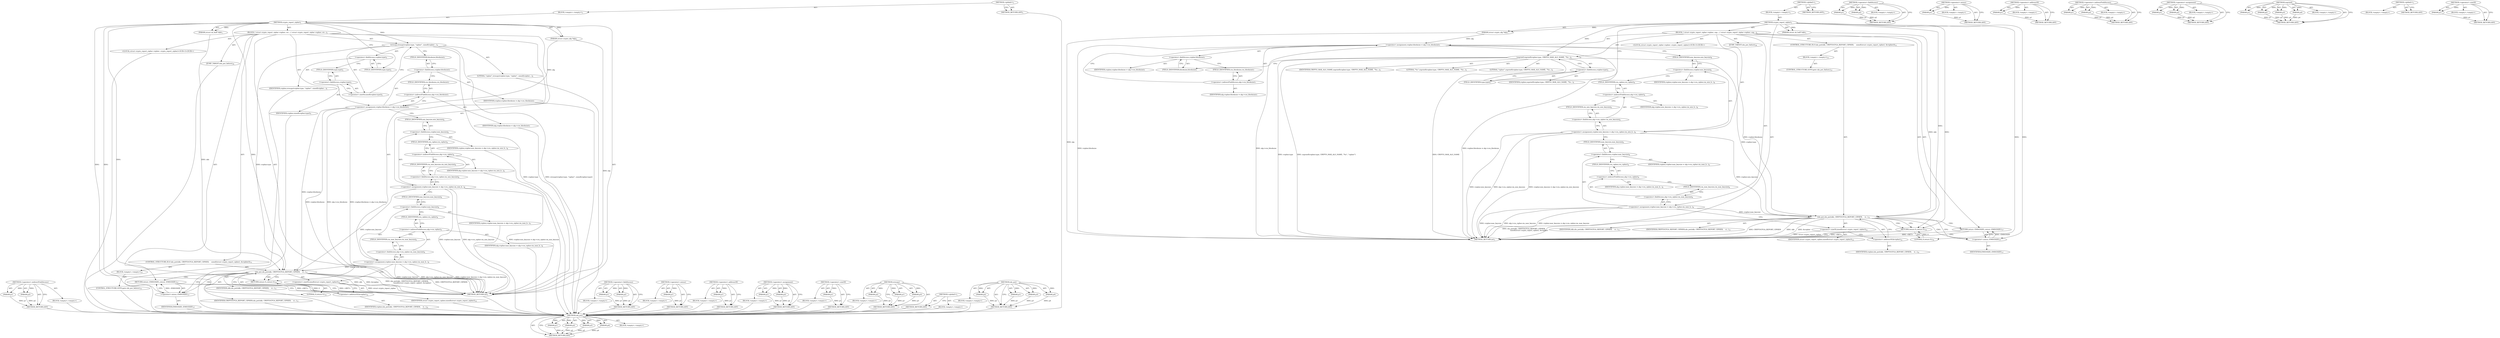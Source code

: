 digraph "nla_put" {
vulnerable_110 [label=<(METHOD,nla_put)>];
vulnerable_111 [label=<(PARAM,p1)>];
vulnerable_112 [label=<(PARAM,p2)>];
vulnerable_113 [label=<(PARAM,p3)>];
vulnerable_114 [label=<(PARAM,p4)>];
vulnerable_115 [label=<(BLOCK,&lt;empty&gt;,&lt;empty&gt;)>];
vulnerable_116 [label=<(METHOD_RETURN,ANY)>];
vulnerable_6 [label=<(METHOD,&lt;global&gt;)<SUB>1</SUB>>];
vulnerable_7 [label=<(BLOCK,&lt;empty&gt;,&lt;empty&gt;)<SUB>1</SUB>>];
vulnerable_8 [label=<(METHOD,crypto_report_cipher)<SUB>1</SUB>>];
vulnerable_9 [label=<(PARAM,struct sk_buff *skb)<SUB>1</SUB>>];
vulnerable_10 [label=<(PARAM,struct crypto_alg *alg)<SUB>1</SUB>>];
vulnerable_11 [label=<(BLOCK,{
 	struct crypto_report_cipher rcipher;
 
	snp...,{
 	struct crypto_report_cipher rcipher;
 
	snp...)<SUB>2</SUB>>];
vulnerable_12 [label="<(LOCAL,struct crypto_report_cipher rcipher: crypto_report_cipher)<SUB>3</SUB>>"];
vulnerable_13 [label=<(snprintf,snprintf(rcipher.type, CRYPTO_MAX_ALG_NAME, &quot;%s...)<SUB>5</SUB>>];
vulnerable_14 [label=<(&lt;operator&gt;.fieldAccess,rcipher.type)<SUB>5</SUB>>];
vulnerable_15 [label=<(IDENTIFIER,rcipher,snprintf(rcipher.type, CRYPTO_MAX_ALG_NAME, &quot;%s...)<SUB>5</SUB>>];
vulnerable_16 [label=<(FIELD_IDENTIFIER,type,type)<SUB>5</SUB>>];
vulnerable_17 [label=<(IDENTIFIER,CRYPTO_MAX_ALG_NAME,snprintf(rcipher.type, CRYPTO_MAX_ALG_NAME, &quot;%s...)<SUB>5</SUB>>];
vulnerable_18 [label=<(LITERAL,&quot;%s&quot;,snprintf(rcipher.type, CRYPTO_MAX_ALG_NAME, &quot;%s...)<SUB>5</SUB>>];
vulnerable_19 [label=<(LITERAL,&quot;cipher&quot;,snprintf(rcipher.type, CRYPTO_MAX_ALG_NAME, &quot;%s...)<SUB>5</SUB>>];
vulnerable_20 [label=<(&lt;operator&gt;.assignment,rcipher.blocksize = alg-&gt;cra_blocksize)<SUB>7</SUB>>];
vulnerable_21 [label=<(&lt;operator&gt;.fieldAccess,rcipher.blocksize)<SUB>7</SUB>>];
vulnerable_22 [label=<(IDENTIFIER,rcipher,rcipher.blocksize = alg-&gt;cra_blocksize)<SUB>7</SUB>>];
vulnerable_23 [label=<(FIELD_IDENTIFIER,blocksize,blocksize)<SUB>7</SUB>>];
vulnerable_24 [label=<(&lt;operator&gt;.indirectFieldAccess,alg-&gt;cra_blocksize)<SUB>7</SUB>>];
vulnerable_25 [label=<(IDENTIFIER,alg,rcipher.blocksize = alg-&gt;cra_blocksize)<SUB>7</SUB>>];
vulnerable_26 [label=<(FIELD_IDENTIFIER,cra_blocksize,cra_blocksize)<SUB>7</SUB>>];
vulnerable_27 [label=<(&lt;operator&gt;.assignment,rcipher.min_keysize = alg-&gt;cra_cipher.cia_min_k...)<SUB>8</SUB>>];
vulnerable_28 [label=<(&lt;operator&gt;.fieldAccess,rcipher.min_keysize)<SUB>8</SUB>>];
vulnerable_29 [label=<(IDENTIFIER,rcipher,rcipher.min_keysize = alg-&gt;cra_cipher.cia_min_k...)<SUB>8</SUB>>];
vulnerable_30 [label=<(FIELD_IDENTIFIER,min_keysize,min_keysize)<SUB>8</SUB>>];
vulnerable_31 [label=<(&lt;operator&gt;.fieldAccess,alg-&gt;cra_cipher.cia_min_keysize)<SUB>8</SUB>>];
vulnerable_32 [label=<(&lt;operator&gt;.indirectFieldAccess,alg-&gt;cra_cipher)<SUB>8</SUB>>];
vulnerable_33 [label=<(IDENTIFIER,alg,rcipher.min_keysize = alg-&gt;cra_cipher.cia_min_k...)<SUB>8</SUB>>];
vulnerable_34 [label=<(FIELD_IDENTIFIER,cra_cipher,cra_cipher)<SUB>8</SUB>>];
vulnerable_35 [label=<(FIELD_IDENTIFIER,cia_min_keysize,cia_min_keysize)<SUB>8</SUB>>];
vulnerable_36 [label=<(&lt;operator&gt;.assignment,rcipher.max_keysize = alg-&gt;cra_cipher.cia_max_k...)<SUB>9</SUB>>];
vulnerable_37 [label=<(&lt;operator&gt;.fieldAccess,rcipher.max_keysize)<SUB>9</SUB>>];
vulnerable_38 [label=<(IDENTIFIER,rcipher,rcipher.max_keysize = alg-&gt;cra_cipher.cia_max_k...)<SUB>9</SUB>>];
vulnerable_39 [label=<(FIELD_IDENTIFIER,max_keysize,max_keysize)<SUB>9</SUB>>];
vulnerable_40 [label=<(&lt;operator&gt;.fieldAccess,alg-&gt;cra_cipher.cia_max_keysize)<SUB>9</SUB>>];
vulnerable_41 [label=<(&lt;operator&gt;.indirectFieldAccess,alg-&gt;cra_cipher)<SUB>9</SUB>>];
vulnerable_42 [label=<(IDENTIFIER,alg,rcipher.max_keysize = alg-&gt;cra_cipher.cia_max_k...)<SUB>9</SUB>>];
vulnerable_43 [label=<(FIELD_IDENTIFIER,cra_cipher,cra_cipher)<SUB>9</SUB>>];
vulnerable_44 [label=<(FIELD_IDENTIFIER,cia_max_keysize,cia_max_keysize)<SUB>9</SUB>>];
vulnerable_45 [label=<(CONTROL_STRUCTURE,IF,if (nla_put(skb, CRYPTOCFGA_REPORT_CIPHER,
		    sizeof(struct crypto_report_cipher), &amp;rcipher)))<SUB>11</SUB>>];
vulnerable_46 [label=<(nla_put,nla_put(skb, CRYPTOCFGA_REPORT_CIPHER,
		    si...)<SUB>11</SUB>>];
vulnerable_47 [label=<(IDENTIFIER,skb,nla_put(skb, CRYPTOCFGA_REPORT_CIPHER,
		    si...)<SUB>11</SUB>>];
vulnerable_48 [label=<(IDENTIFIER,CRYPTOCFGA_REPORT_CIPHER,nla_put(skb, CRYPTOCFGA_REPORT_CIPHER,
		    si...)<SUB>11</SUB>>];
vulnerable_49 [label=<(&lt;operator&gt;.sizeOf,sizeof(struct crypto_report_cipher))<SUB>12</SUB>>];
vulnerable_50 [label=<(IDENTIFIER,struct crypto_report_cipher,sizeof(struct crypto_report_cipher))<SUB>12</SUB>>];
vulnerable_51 [label=<(&lt;operator&gt;.addressOf,&amp;rcipher)<SUB>12</SUB>>];
vulnerable_52 [label=<(IDENTIFIER,rcipher,nla_put(skb, CRYPTOCFGA_REPORT_CIPHER,
		    si...)<SUB>12</SUB>>];
vulnerable_53 [label=<(BLOCK,&lt;empty&gt;,&lt;empty&gt;)<SUB>13</SUB>>];
vulnerable_54 [label=<(CONTROL_STRUCTURE,GOTO,goto nla_put_failure;)<SUB>13</SUB>>];
vulnerable_55 [label=<(RETURN,return 0;,return 0;)<SUB>14</SUB>>];
vulnerable_56 [label=<(LITERAL,0,return 0;)<SUB>14</SUB>>];
vulnerable_57 [label=<(JUMP_TARGET,nla_put_failure)<SUB>16</SUB>>];
vulnerable_58 [label=<(RETURN,return -EMSGSIZE;,return -EMSGSIZE;)<SUB>17</SUB>>];
vulnerable_59 [label=<(&lt;operator&gt;.minus,-EMSGSIZE)<SUB>17</SUB>>];
vulnerable_60 [label=<(IDENTIFIER,EMSGSIZE,-EMSGSIZE)<SUB>17</SUB>>];
vulnerable_61 [label=<(METHOD_RETURN,int)<SUB>1</SUB>>];
vulnerable_63 [label=<(METHOD_RETURN,ANY)<SUB>1</SUB>>];
vulnerable_95 [label=<(METHOD,&lt;operator&gt;.fieldAccess)>];
vulnerable_96 [label=<(PARAM,p1)>];
vulnerable_97 [label=<(PARAM,p2)>];
vulnerable_98 [label=<(BLOCK,&lt;empty&gt;,&lt;empty&gt;)>];
vulnerable_99 [label=<(METHOD_RETURN,ANY)>];
vulnerable_125 [label=<(METHOD,&lt;operator&gt;.minus)>];
vulnerable_126 [label=<(PARAM,p1)>];
vulnerable_127 [label=<(BLOCK,&lt;empty&gt;,&lt;empty&gt;)>];
vulnerable_128 [label=<(METHOD_RETURN,ANY)>];
vulnerable_121 [label=<(METHOD,&lt;operator&gt;.addressOf)>];
vulnerable_122 [label=<(PARAM,p1)>];
vulnerable_123 [label=<(BLOCK,&lt;empty&gt;,&lt;empty&gt;)>];
vulnerable_124 [label=<(METHOD_RETURN,ANY)>];
vulnerable_105 [label=<(METHOD,&lt;operator&gt;.indirectFieldAccess)>];
vulnerable_106 [label=<(PARAM,p1)>];
vulnerable_107 [label=<(PARAM,p2)>];
vulnerable_108 [label=<(BLOCK,&lt;empty&gt;,&lt;empty&gt;)>];
vulnerable_109 [label=<(METHOD_RETURN,ANY)>];
vulnerable_100 [label=<(METHOD,&lt;operator&gt;.assignment)>];
vulnerable_101 [label=<(PARAM,p1)>];
vulnerable_102 [label=<(PARAM,p2)>];
vulnerable_103 [label=<(BLOCK,&lt;empty&gt;,&lt;empty&gt;)>];
vulnerable_104 [label=<(METHOD_RETURN,ANY)>];
vulnerable_88 [label=<(METHOD,snprintf)>];
vulnerable_89 [label=<(PARAM,p1)>];
vulnerable_90 [label=<(PARAM,p2)>];
vulnerable_91 [label=<(PARAM,p3)>];
vulnerable_92 [label=<(PARAM,p4)>];
vulnerable_93 [label=<(BLOCK,&lt;empty&gt;,&lt;empty&gt;)>];
vulnerable_94 [label=<(METHOD_RETURN,ANY)>];
vulnerable_82 [label=<(METHOD,&lt;global&gt;)<SUB>1</SUB>>];
vulnerable_83 [label=<(BLOCK,&lt;empty&gt;,&lt;empty&gt;)>];
vulnerable_84 [label=<(METHOD_RETURN,ANY)>];
vulnerable_117 [label=<(METHOD,&lt;operator&gt;.sizeOf)>];
vulnerable_118 [label=<(PARAM,p1)>];
vulnerable_119 [label=<(BLOCK,&lt;empty&gt;,&lt;empty&gt;)>];
vulnerable_120 [label=<(METHOD_RETURN,ANY)>];
fixed_108 [label=<(METHOD,&lt;operator&gt;.indirectFieldAccess)>];
fixed_109 [label=<(PARAM,p1)>];
fixed_110 [label=<(PARAM,p2)>];
fixed_111 [label=<(BLOCK,&lt;empty&gt;,&lt;empty&gt;)>];
fixed_112 [label=<(METHOD_RETURN,ANY)>];
fixed_6 [label=<(METHOD,&lt;global&gt;)<SUB>1</SUB>>];
fixed_7 [label=<(BLOCK,&lt;empty&gt;,&lt;empty&gt;)<SUB>1</SUB>>];
fixed_8 [label=<(METHOD,crypto_report_cipher)<SUB>1</SUB>>];
fixed_9 [label=<(PARAM,struct sk_buff *skb)<SUB>1</SUB>>];
fixed_10 [label=<(PARAM,struct crypto_alg *alg)<SUB>1</SUB>>];
fixed_11 [label=<(BLOCK,{
 	struct crypto_report_cipher rcipher;
 
	str...,{
 	struct crypto_report_cipher rcipher;
 
	str...)<SUB>2</SUB>>];
fixed_12 [label="<(LOCAL,struct crypto_report_cipher rcipher: crypto_report_cipher)<SUB>3</SUB>>"];
fixed_13 [label=<(strncpy,strncpy(rcipher.type, &quot;cipher&quot;, sizeof(rcipher....)<SUB>5</SUB>>];
fixed_14 [label=<(&lt;operator&gt;.fieldAccess,rcipher.type)<SUB>5</SUB>>];
fixed_15 [label=<(IDENTIFIER,rcipher,strncpy(rcipher.type, &quot;cipher&quot;, sizeof(rcipher....)<SUB>5</SUB>>];
fixed_16 [label=<(FIELD_IDENTIFIER,type,type)<SUB>5</SUB>>];
fixed_17 [label=<(LITERAL,&quot;cipher&quot;,strncpy(rcipher.type, &quot;cipher&quot;, sizeof(rcipher....)<SUB>5</SUB>>];
fixed_18 [label=<(&lt;operator&gt;.sizeOf,sizeof(rcipher.type))<SUB>5</SUB>>];
fixed_19 [label=<(&lt;operator&gt;.fieldAccess,rcipher.type)<SUB>5</SUB>>];
fixed_20 [label=<(IDENTIFIER,rcipher,sizeof(rcipher.type))<SUB>5</SUB>>];
fixed_21 [label=<(FIELD_IDENTIFIER,type,type)<SUB>5</SUB>>];
fixed_22 [label=<(&lt;operator&gt;.assignment,rcipher.blocksize = alg-&gt;cra_blocksize)<SUB>7</SUB>>];
fixed_23 [label=<(&lt;operator&gt;.fieldAccess,rcipher.blocksize)<SUB>7</SUB>>];
fixed_24 [label=<(IDENTIFIER,rcipher,rcipher.blocksize = alg-&gt;cra_blocksize)<SUB>7</SUB>>];
fixed_25 [label=<(FIELD_IDENTIFIER,blocksize,blocksize)<SUB>7</SUB>>];
fixed_26 [label=<(&lt;operator&gt;.indirectFieldAccess,alg-&gt;cra_blocksize)<SUB>7</SUB>>];
fixed_27 [label=<(IDENTIFIER,alg,rcipher.blocksize = alg-&gt;cra_blocksize)<SUB>7</SUB>>];
fixed_28 [label=<(FIELD_IDENTIFIER,cra_blocksize,cra_blocksize)<SUB>7</SUB>>];
fixed_29 [label=<(&lt;operator&gt;.assignment,rcipher.min_keysize = alg-&gt;cra_cipher.cia_min_k...)<SUB>8</SUB>>];
fixed_30 [label=<(&lt;operator&gt;.fieldAccess,rcipher.min_keysize)<SUB>8</SUB>>];
fixed_31 [label=<(IDENTIFIER,rcipher,rcipher.min_keysize = alg-&gt;cra_cipher.cia_min_k...)<SUB>8</SUB>>];
fixed_32 [label=<(FIELD_IDENTIFIER,min_keysize,min_keysize)<SUB>8</SUB>>];
fixed_33 [label=<(&lt;operator&gt;.fieldAccess,alg-&gt;cra_cipher.cia_min_keysize)<SUB>8</SUB>>];
fixed_34 [label=<(&lt;operator&gt;.indirectFieldAccess,alg-&gt;cra_cipher)<SUB>8</SUB>>];
fixed_35 [label=<(IDENTIFIER,alg,rcipher.min_keysize = alg-&gt;cra_cipher.cia_min_k...)<SUB>8</SUB>>];
fixed_36 [label=<(FIELD_IDENTIFIER,cra_cipher,cra_cipher)<SUB>8</SUB>>];
fixed_37 [label=<(FIELD_IDENTIFIER,cia_min_keysize,cia_min_keysize)<SUB>8</SUB>>];
fixed_38 [label=<(&lt;operator&gt;.assignment,rcipher.max_keysize = alg-&gt;cra_cipher.cia_max_k...)<SUB>9</SUB>>];
fixed_39 [label=<(&lt;operator&gt;.fieldAccess,rcipher.max_keysize)<SUB>9</SUB>>];
fixed_40 [label=<(IDENTIFIER,rcipher,rcipher.max_keysize = alg-&gt;cra_cipher.cia_max_k...)<SUB>9</SUB>>];
fixed_41 [label=<(FIELD_IDENTIFIER,max_keysize,max_keysize)<SUB>9</SUB>>];
fixed_42 [label=<(&lt;operator&gt;.fieldAccess,alg-&gt;cra_cipher.cia_max_keysize)<SUB>9</SUB>>];
fixed_43 [label=<(&lt;operator&gt;.indirectFieldAccess,alg-&gt;cra_cipher)<SUB>9</SUB>>];
fixed_44 [label=<(IDENTIFIER,alg,rcipher.max_keysize = alg-&gt;cra_cipher.cia_max_k...)<SUB>9</SUB>>];
fixed_45 [label=<(FIELD_IDENTIFIER,cra_cipher,cra_cipher)<SUB>9</SUB>>];
fixed_46 [label=<(FIELD_IDENTIFIER,cia_max_keysize,cia_max_keysize)<SUB>9</SUB>>];
fixed_47 [label=<(CONTROL_STRUCTURE,IF,if (nla_put(skb, CRYPTOCFGA_REPORT_CIPHER,
		    sizeof(struct crypto_report_cipher), &amp;rcipher)))<SUB>11</SUB>>];
fixed_48 [label=<(nla_put,nla_put(skb, CRYPTOCFGA_REPORT_CIPHER,
		    si...)<SUB>11</SUB>>];
fixed_49 [label=<(IDENTIFIER,skb,nla_put(skb, CRYPTOCFGA_REPORT_CIPHER,
		    si...)<SUB>11</SUB>>];
fixed_50 [label=<(IDENTIFIER,CRYPTOCFGA_REPORT_CIPHER,nla_put(skb, CRYPTOCFGA_REPORT_CIPHER,
		    si...)<SUB>11</SUB>>];
fixed_51 [label=<(&lt;operator&gt;.sizeOf,sizeof(struct crypto_report_cipher))<SUB>12</SUB>>];
fixed_52 [label=<(IDENTIFIER,struct crypto_report_cipher,sizeof(struct crypto_report_cipher))<SUB>12</SUB>>];
fixed_53 [label=<(&lt;operator&gt;.addressOf,&amp;rcipher)<SUB>12</SUB>>];
fixed_54 [label=<(IDENTIFIER,rcipher,nla_put(skb, CRYPTOCFGA_REPORT_CIPHER,
		    si...)<SUB>12</SUB>>];
fixed_55 [label=<(BLOCK,&lt;empty&gt;,&lt;empty&gt;)<SUB>13</SUB>>];
fixed_56 [label=<(CONTROL_STRUCTURE,GOTO,goto nla_put_failure;)<SUB>13</SUB>>];
fixed_57 [label=<(RETURN,return 0;,return 0;)<SUB>14</SUB>>];
fixed_58 [label=<(LITERAL,0,return 0;)<SUB>14</SUB>>];
fixed_59 [label=<(JUMP_TARGET,nla_put_failure)<SUB>16</SUB>>];
fixed_60 [label=<(RETURN,return -EMSGSIZE;,return -EMSGSIZE;)<SUB>17</SUB>>];
fixed_61 [label=<(&lt;operator&gt;.minus,-EMSGSIZE)<SUB>17</SUB>>];
fixed_62 [label=<(IDENTIFIER,EMSGSIZE,-EMSGSIZE)<SUB>17</SUB>>];
fixed_63 [label=<(METHOD_RETURN,int)<SUB>1</SUB>>];
fixed_65 [label=<(METHOD_RETURN,ANY)<SUB>1</SUB>>];
fixed_94 [label=<(METHOD,&lt;operator&gt;.fieldAccess)>];
fixed_95 [label=<(PARAM,p1)>];
fixed_96 [label=<(PARAM,p2)>];
fixed_97 [label=<(BLOCK,&lt;empty&gt;,&lt;empty&gt;)>];
fixed_98 [label=<(METHOD_RETURN,ANY)>];
fixed_124 [label=<(METHOD,&lt;operator&gt;.minus)>];
fixed_125 [label=<(PARAM,p1)>];
fixed_126 [label=<(BLOCK,&lt;empty&gt;,&lt;empty&gt;)>];
fixed_127 [label=<(METHOD_RETURN,ANY)>];
fixed_120 [label=<(METHOD,&lt;operator&gt;.addressOf)>];
fixed_121 [label=<(PARAM,p1)>];
fixed_122 [label=<(BLOCK,&lt;empty&gt;,&lt;empty&gt;)>];
fixed_123 [label=<(METHOD_RETURN,ANY)>];
fixed_103 [label=<(METHOD,&lt;operator&gt;.assignment)>];
fixed_104 [label=<(PARAM,p1)>];
fixed_105 [label=<(PARAM,p2)>];
fixed_106 [label=<(BLOCK,&lt;empty&gt;,&lt;empty&gt;)>];
fixed_107 [label=<(METHOD_RETURN,ANY)>];
fixed_99 [label=<(METHOD,&lt;operator&gt;.sizeOf)>];
fixed_100 [label=<(PARAM,p1)>];
fixed_101 [label=<(BLOCK,&lt;empty&gt;,&lt;empty&gt;)>];
fixed_102 [label=<(METHOD_RETURN,ANY)>];
fixed_88 [label=<(METHOD,strncpy)>];
fixed_89 [label=<(PARAM,p1)>];
fixed_90 [label=<(PARAM,p2)>];
fixed_91 [label=<(PARAM,p3)>];
fixed_92 [label=<(BLOCK,&lt;empty&gt;,&lt;empty&gt;)>];
fixed_93 [label=<(METHOD_RETURN,ANY)>];
fixed_82 [label=<(METHOD,&lt;global&gt;)<SUB>1</SUB>>];
fixed_83 [label=<(BLOCK,&lt;empty&gt;,&lt;empty&gt;)>];
fixed_84 [label=<(METHOD_RETURN,ANY)>];
fixed_113 [label=<(METHOD,nla_put)>];
fixed_114 [label=<(PARAM,p1)>];
fixed_115 [label=<(PARAM,p2)>];
fixed_116 [label=<(PARAM,p3)>];
fixed_117 [label=<(PARAM,p4)>];
fixed_118 [label=<(BLOCK,&lt;empty&gt;,&lt;empty&gt;)>];
fixed_119 [label=<(METHOD_RETURN,ANY)>];
vulnerable_110 -> vulnerable_111  [key=0, label="AST: "];
vulnerable_110 -> vulnerable_111  [key=1, label="DDG: "];
vulnerable_110 -> vulnerable_115  [key=0, label="AST: "];
vulnerable_110 -> vulnerable_112  [key=0, label="AST: "];
vulnerable_110 -> vulnerable_112  [key=1, label="DDG: "];
vulnerable_110 -> vulnerable_116  [key=0, label="AST: "];
vulnerable_110 -> vulnerable_116  [key=1, label="CFG: "];
vulnerable_110 -> vulnerable_113  [key=0, label="AST: "];
vulnerable_110 -> vulnerable_113  [key=1, label="DDG: "];
vulnerable_110 -> vulnerable_114  [key=0, label="AST: "];
vulnerable_110 -> vulnerable_114  [key=1, label="DDG: "];
vulnerable_111 -> vulnerable_116  [key=0, label="DDG: p1"];
vulnerable_112 -> vulnerable_116  [key=0, label="DDG: p2"];
vulnerable_113 -> vulnerable_116  [key=0, label="DDG: p3"];
vulnerable_114 -> vulnerable_116  [key=0, label="DDG: p4"];
vulnerable_6 -> vulnerable_7  [key=0, label="AST: "];
vulnerable_6 -> vulnerable_63  [key=0, label="AST: "];
vulnerable_6 -> vulnerable_63  [key=1, label="CFG: "];
vulnerable_7 -> vulnerable_8  [key=0, label="AST: "];
vulnerable_8 -> vulnerable_9  [key=0, label="AST: "];
vulnerable_8 -> vulnerable_9  [key=1, label="DDG: "];
vulnerable_8 -> vulnerable_10  [key=0, label="AST: "];
vulnerable_8 -> vulnerable_10  [key=1, label="DDG: "];
vulnerable_8 -> vulnerable_11  [key=0, label="AST: "];
vulnerable_8 -> vulnerable_61  [key=0, label="AST: "];
vulnerable_8 -> vulnerable_16  [key=0, label="CFG: "];
vulnerable_8 -> vulnerable_55  [key=0, label="DDG: "];
vulnerable_8 -> vulnerable_13  [key=0, label="DDG: "];
vulnerable_8 -> vulnerable_56  [key=0, label="DDG: "];
vulnerable_8 -> vulnerable_46  [key=0, label="DDG: "];
vulnerable_8 -> vulnerable_59  [key=0, label="DDG: "];
vulnerable_9 -> vulnerable_46  [key=0, label="DDG: skb"];
vulnerable_10 -> vulnerable_61  [key=0, label="DDG: alg"];
vulnerable_10 -> vulnerable_20  [key=0, label="DDG: alg"];
vulnerable_11 -> vulnerable_12  [key=0, label="AST: "];
vulnerable_11 -> vulnerable_13  [key=0, label="AST: "];
vulnerable_11 -> vulnerable_20  [key=0, label="AST: "];
vulnerable_11 -> vulnerable_27  [key=0, label="AST: "];
vulnerable_11 -> vulnerable_36  [key=0, label="AST: "];
vulnerable_11 -> vulnerable_45  [key=0, label="AST: "];
vulnerable_11 -> vulnerable_55  [key=0, label="AST: "];
vulnerable_11 -> vulnerable_57  [key=0, label="AST: "];
vulnerable_11 -> vulnerable_58  [key=0, label="AST: "];
vulnerable_13 -> vulnerable_14  [key=0, label="AST: "];
vulnerable_13 -> vulnerable_17  [key=0, label="AST: "];
vulnerable_13 -> vulnerable_18  [key=0, label="AST: "];
vulnerable_13 -> vulnerable_19  [key=0, label="AST: "];
vulnerable_13 -> vulnerable_23  [key=0, label="CFG: "];
vulnerable_13 -> vulnerable_61  [key=0, label="DDG: rcipher.type"];
vulnerable_13 -> vulnerable_61  [key=1, label="DDG: snprintf(rcipher.type, CRYPTO_MAX_ALG_NAME, &quot;%s&quot;, &quot;cipher&quot;)"];
vulnerable_13 -> vulnerable_61  [key=2, label="DDG: CRYPTO_MAX_ALG_NAME"];
vulnerable_13 -> vulnerable_46  [key=0, label="DDG: rcipher.type"];
vulnerable_14 -> vulnerable_15  [key=0, label="AST: "];
vulnerable_14 -> vulnerable_16  [key=0, label="AST: "];
vulnerable_14 -> vulnerable_13  [key=0, label="CFG: "];
vulnerable_16 -> vulnerable_14  [key=0, label="CFG: "];
vulnerable_20 -> vulnerable_21  [key=0, label="AST: "];
vulnerable_20 -> vulnerable_24  [key=0, label="AST: "];
vulnerable_20 -> vulnerable_30  [key=0, label="CFG: "];
vulnerable_20 -> vulnerable_61  [key=0, label="DDG: rcipher.blocksize"];
vulnerable_20 -> vulnerable_61  [key=1, label="DDG: alg-&gt;cra_blocksize"];
vulnerable_20 -> vulnerable_61  [key=2, label="DDG: rcipher.blocksize = alg-&gt;cra_blocksize"];
vulnerable_20 -> vulnerable_46  [key=0, label="DDG: rcipher.blocksize"];
vulnerable_21 -> vulnerable_22  [key=0, label="AST: "];
vulnerable_21 -> vulnerable_23  [key=0, label="AST: "];
vulnerable_21 -> vulnerable_26  [key=0, label="CFG: "];
vulnerable_23 -> vulnerable_21  [key=0, label="CFG: "];
vulnerable_24 -> vulnerable_25  [key=0, label="AST: "];
vulnerable_24 -> vulnerable_26  [key=0, label="AST: "];
vulnerable_24 -> vulnerable_20  [key=0, label="CFG: "];
vulnerable_26 -> vulnerable_24  [key=0, label="CFG: "];
vulnerable_27 -> vulnerable_28  [key=0, label="AST: "];
vulnerable_27 -> vulnerable_31  [key=0, label="AST: "];
vulnerable_27 -> vulnerable_39  [key=0, label="CFG: "];
vulnerable_27 -> vulnerable_61  [key=0, label="DDG: rcipher.min_keysize"];
vulnerable_27 -> vulnerable_61  [key=1, label="DDG: alg-&gt;cra_cipher.cia_min_keysize"];
vulnerable_27 -> vulnerable_61  [key=2, label="DDG: rcipher.min_keysize = alg-&gt;cra_cipher.cia_min_keysize"];
vulnerable_27 -> vulnerable_46  [key=0, label="DDG: rcipher.min_keysize"];
vulnerable_28 -> vulnerable_29  [key=0, label="AST: "];
vulnerable_28 -> vulnerable_30  [key=0, label="AST: "];
vulnerable_28 -> vulnerable_34  [key=0, label="CFG: "];
vulnerable_30 -> vulnerable_28  [key=0, label="CFG: "];
vulnerable_31 -> vulnerable_32  [key=0, label="AST: "];
vulnerable_31 -> vulnerable_35  [key=0, label="AST: "];
vulnerable_31 -> vulnerable_27  [key=0, label="CFG: "];
vulnerable_32 -> vulnerable_33  [key=0, label="AST: "];
vulnerable_32 -> vulnerable_34  [key=0, label="AST: "];
vulnerable_32 -> vulnerable_35  [key=0, label="CFG: "];
vulnerable_34 -> vulnerable_32  [key=0, label="CFG: "];
vulnerable_35 -> vulnerable_31  [key=0, label="CFG: "];
vulnerable_36 -> vulnerable_37  [key=0, label="AST: "];
vulnerable_36 -> vulnerable_40  [key=0, label="AST: "];
vulnerable_36 -> vulnerable_49  [key=0, label="CFG: "];
vulnerable_36 -> vulnerable_61  [key=0, label="DDG: rcipher.max_keysize"];
vulnerable_36 -> vulnerable_61  [key=1, label="DDG: alg-&gt;cra_cipher.cia_max_keysize"];
vulnerable_36 -> vulnerable_61  [key=2, label="DDG: rcipher.max_keysize = alg-&gt;cra_cipher.cia_max_keysize"];
vulnerable_36 -> vulnerable_46  [key=0, label="DDG: rcipher.max_keysize"];
vulnerable_37 -> vulnerable_38  [key=0, label="AST: "];
vulnerable_37 -> vulnerable_39  [key=0, label="AST: "];
vulnerable_37 -> vulnerable_43  [key=0, label="CFG: "];
vulnerable_39 -> vulnerable_37  [key=0, label="CFG: "];
vulnerable_40 -> vulnerable_41  [key=0, label="AST: "];
vulnerable_40 -> vulnerable_44  [key=0, label="AST: "];
vulnerable_40 -> vulnerable_36  [key=0, label="CFG: "];
vulnerable_41 -> vulnerable_42  [key=0, label="AST: "];
vulnerable_41 -> vulnerable_43  [key=0, label="AST: "];
vulnerable_41 -> vulnerable_44  [key=0, label="CFG: "];
vulnerable_43 -> vulnerable_41  [key=0, label="CFG: "];
vulnerable_44 -> vulnerable_40  [key=0, label="CFG: "];
vulnerable_45 -> vulnerable_46  [key=0, label="AST: "];
vulnerable_45 -> vulnerable_53  [key=0, label="AST: "];
vulnerable_46 -> vulnerable_47  [key=0, label="AST: "];
vulnerable_46 -> vulnerable_48  [key=0, label="AST: "];
vulnerable_46 -> vulnerable_49  [key=0, label="AST: "];
vulnerable_46 -> vulnerable_51  [key=0, label="AST: "];
vulnerable_46 -> vulnerable_59  [key=0, label="CFG: "];
vulnerable_46 -> vulnerable_59  [key=1, label="CDG: "];
vulnerable_46 -> vulnerable_55  [key=0, label="CFG: "];
vulnerable_46 -> vulnerable_55  [key=1, label="CDG: "];
vulnerable_46 -> vulnerable_61  [key=0, label="DDG: skb"];
vulnerable_46 -> vulnerable_61  [key=1, label="DDG: &amp;rcipher"];
vulnerable_46 -> vulnerable_61  [key=2, label="DDG: nla_put(skb, CRYPTOCFGA_REPORT_CIPHER,
		    sizeof(struct crypto_report_cipher), &amp;rcipher)"];
vulnerable_46 -> vulnerable_61  [key=3, label="DDG: CRYPTOCFGA_REPORT_CIPHER"];
vulnerable_46 -> vulnerable_58  [key=0, label="CDG: "];
vulnerable_49 -> vulnerable_50  [key=0, label="AST: "];
vulnerable_49 -> vulnerable_51  [key=0, label="CFG: "];
vulnerable_49 -> vulnerable_61  [key=0, label="DDG: struct crypto_report_cipher"];
vulnerable_51 -> vulnerable_52  [key=0, label="AST: "];
vulnerable_51 -> vulnerable_46  [key=0, label="CFG: "];
vulnerable_53 -> vulnerable_54  [key=0, label="AST: "];
vulnerable_55 -> vulnerable_56  [key=0, label="AST: "];
vulnerable_55 -> vulnerable_61  [key=0, label="CFG: "];
vulnerable_55 -> vulnerable_61  [key=1, label="DDG: &lt;RET&gt;"];
vulnerable_56 -> vulnerable_55  [key=0, label="DDG: 0"];
vulnerable_58 -> vulnerable_59  [key=0, label="AST: "];
vulnerable_58 -> vulnerable_61  [key=0, label="CFG: "];
vulnerable_58 -> vulnerable_61  [key=1, label="DDG: &lt;RET&gt;"];
vulnerable_59 -> vulnerable_60  [key=0, label="AST: "];
vulnerable_59 -> vulnerable_58  [key=0, label="CFG: "];
vulnerable_59 -> vulnerable_58  [key=1, label="DDG: -EMSGSIZE"];
vulnerable_95 -> vulnerable_96  [key=0, label="AST: "];
vulnerable_95 -> vulnerable_96  [key=1, label="DDG: "];
vulnerable_95 -> vulnerable_98  [key=0, label="AST: "];
vulnerable_95 -> vulnerable_97  [key=0, label="AST: "];
vulnerable_95 -> vulnerable_97  [key=1, label="DDG: "];
vulnerable_95 -> vulnerable_99  [key=0, label="AST: "];
vulnerable_95 -> vulnerable_99  [key=1, label="CFG: "];
vulnerable_96 -> vulnerable_99  [key=0, label="DDG: p1"];
vulnerable_97 -> vulnerable_99  [key=0, label="DDG: p2"];
vulnerable_125 -> vulnerable_126  [key=0, label="AST: "];
vulnerable_125 -> vulnerable_126  [key=1, label="DDG: "];
vulnerable_125 -> vulnerable_127  [key=0, label="AST: "];
vulnerable_125 -> vulnerable_128  [key=0, label="AST: "];
vulnerable_125 -> vulnerable_128  [key=1, label="CFG: "];
vulnerable_126 -> vulnerable_128  [key=0, label="DDG: p1"];
vulnerable_121 -> vulnerable_122  [key=0, label="AST: "];
vulnerable_121 -> vulnerable_122  [key=1, label="DDG: "];
vulnerable_121 -> vulnerable_123  [key=0, label="AST: "];
vulnerable_121 -> vulnerable_124  [key=0, label="AST: "];
vulnerable_121 -> vulnerable_124  [key=1, label="CFG: "];
vulnerable_122 -> vulnerable_124  [key=0, label="DDG: p1"];
vulnerable_105 -> vulnerable_106  [key=0, label="AST: "];
vulnerable_105 -> vulnerable_106  [key=1, label="DDG: "];
vulnerable_105 -> vulnerable_108  [key=0, label="AST: "];
vulnerable_105 -> vulnerable_107  [key=0, label="AST: "];
vulnerable_105 -> vulnerable_107  [key=1, label="DDG: "];
vulnerable_105 -> vulnerable_109  [key=0, label="AST: "];
vulnerable_105 -> vulnerable_109  [key=1, label="CFG: "];
vulnerable_106 -> vulnerable_109  [key=0, label="DDG: p1"];
vulnerable_107 -> vulnerable_109  [key=0, label="DDG: p2"];
vulnerable_100 -> vulnerable_101  [key=0, label="AST: "];
vulnerable_100 -> vulnerable_101  [key=1, label="DDG: "];
vulnerable_100 -> vulnerable_103  [key=0, label="AST: "];
vulnerable_100 -> vulnerable_102  [key=0, label="AST: "];
vulnerable_100 -> vulnerable_102  [key=1, label="DDG: "];
vulnerable_100 -> vulnerable_104  [key=0, label="AST: "];
vulnerable_100 -> vulnerable_104  [key=1, label="CFG: "];
vulnerable_101 -> vulnerable_104  [key=0, label="DDG: p1"];
vulnerable_102 -> vulnerable_104  [key=0, label="DDG: p2"];
vulnerable_88 -> vulnerable_89  [key=0, label="AST: "];
vulnerable_88 -> vulnerable_89  [key=1, label="DDG: "];
vulnerable_88 -> vulnerable_93  [key=0, label="AST: "];
vulnerable_88 -> vulnerable_90  [key=0, label="AST: "];
vulnerable_88 -> vulnerable_90  [key=1, label="DDG: "];
vulnerable_88 -> vulnerable_94  [key=0, label="AST: "];
vulnerable_88 -> vulnerable_94  [key=1, label="CFG: "];
vulnerable_88 -> vulnerable_91  [key=0, label="AST: "];
vulnerable_88 -> vulnerable_91  [key=1, label="DDG: "];
vulnerable_88 -> vulnerable_92  [key=0, label="AST: "];
vulnerable_88 -> vulnerable_92  [key=1, label="DDG: "];
vulnerable_89 -> vulnerable_94  [key=0, label="DDG: p1"];
vulnerable_90 -> vulnerable_94  [key=0, label="DDG: p2"];
vulnerable_91 -> vulnerable_94  [key=0, label="DDG: p3"];
vulnerable_92 -> vulnerable_94  [key=0, label="DDG: p4"];
vulnerable_82 -> vulnerable_83  [key=0, label="AST: "];
vulnerable_82 -> vulnerable_84  [key=0, label="AST: "];
vulnerable_82 -> vulnerable_84  [key=1, label="CFG: "];
vulnerable_117 -> vulnerable_118  [key=0, label="AST: "];
vulnerable_117 -> vulnerable_118  [key=1, label="DDG: "];
vulnerable_117 -> vulnerable_119  [key=0, label="AST: "];
vulnerable_117 -> vulnerable_120  [key=0, label="AST: "];
vulnerable_117 -> vulnerable_120  [key=1, label="CFG: "];
vulnerable_118 -> vulnerable_120  [key=0, label="DDG: p1"];
fixed_108 -> fixed_109  [key=0, label="AST: "];
fixed_108 -> fixed_109  [key=1, label="DDG: "];
fixed_108 -> fixed_111  [key=0, label="AST: "];
fixed_108 -> fixed_110  [key=0, label="AST: "];
fixed_108 -> fixed_110  [key=1, label="DDG: "];
fixed_108 -> fixed_112  [key=0, label="AST: "];
fixed_108 -> fixed_112  [key=1, label="CFG: "];
fixed_109 -> fixed_112  [key=0, label="DDG: p1"];
fixed_110 -> fixed_112  [key=0, label="DDG: p2"];
fixed_111 -> vulnerable_110  [key=0];
fixed_112 -> vulnerable_110  [key=0];
fixed_6 -> fixed_7  [key=0, label="AST: "];
fixed_6 -> fixed_65  [key=0, label="AST: "];
fixed_6 -> fixed_65  [key=1, label="CFG: "];
fixed_7 -> fixed_8  [key=0, label="AST: "];
fixed_8 -> fixed_9  [key=0, label="AST: "];
fixed_8 -> fixed_9  [key=1, label="DDG: "];
fixed_8 -> fixed_10  [key=0, label="AST: "];
fixed_8 -> fixed_10  [key=1, label="DDG: "];
fixed_8 -> fixed_11  [key=0, label="AST: "];
fixed_8 -> fixed_63  [key=0, label="AST: "];
fixed_8 -> fixed_16  [key=0, label="CFG: "];
fixed_8 -> fixed_57  [key=0, label="DDG: "];
fixed_8 -> fixed_13  [key=0, label="DDG: "];
fixed_8 -> fixed_58  [key=0, label="DDG: "];
fixed_8 -> fixed_48  [key=0, label="DDG: "];
fixed_8 -> fixed_61  [key=0, label="DDG: "];
fixed_9 -> fixed_48  [key=0, label="DDG: skb"];
fixed_10 -> fixed_63  [key=0, label="DDG: alg"];
fixed_10 -> fixed_22  [key=0, label="DDG: alg"];
fixed_11 -> fixed_12  [key=0, label="AST: "];
fixed_11 -> fixed_13  [key=0, label="AST: "];
fixed_11 -> fixed_22  [key=0, label="AST: "];
fixed_11 -> fixed_29  [key=0, label="AST: "];
fixed_11 -> fixed_38  [key=0, label="AST: "];
fixed_11 -> fixed_47  [key=0, label="AST: "];
fixed_11 -> fixed_57  [key=0, label="AST: "];
fixed_11 -> fixed_59  [key=0, label="AST: "];
fixed_11 -> fixed_60  [key=0, label="AST: "];
fixed_12 -> vulnerable_110  [key=0];
fixed_13 -> fixed_14  [key=0, label="AST: "];
fixed_13 -> fixed_17  [key=0, label="AST: "];
fixed_13 -> fixed_18  [key=0, label="AST: "];
fixed_13 -> fixed_25  [key=0, label="CFG: "];
fixed_13 -> fixed_63  [key=0, label="DDG: rcipher.type"];
fixed_13 -> fixed_63  [key=1, label="DDG: strncpy(rcipher.type, &quot;cipher&quot;, sizeof(rcipher.type))"];
fixed_13 -> fixed_48  [key=0, label="DDG: rcipher.type"];
fixed_14 -> fixed_15  [key=0, label="AST: "];
fixed_14 -> fixed_16  [key=0, label="AST: "];
fixed_14 -> fixed_21  [key=0, label="CFG: "];
fixed_15 -> vulnerable_110  [key=0];
fixed_16 -> fixed_14  [key=0, label="CFG: "];
fixed_17 -> vulnerable_110  [key=0];
fixed_18 -> fixed_19  [key=0, label="AST: "];
fixed_18 -> fixed_13  [key=0, label="CFG: "];
fixed_19 -> fixed_20  [key=0, label="AST: "];
fixed_19 -> fixed_21  [key=0, label="AST: "];
fixed_19 -> fixed_18  [key=0, label="CFG: "];
fixed_20 -> vulnerable_110  [key=0];
fixed_21 -> fixed_19  [key=0, label="CFG: "];
fixed_22 -> fixed_23  [key=0, label="AST: "];
fixed_22 -> fixed_26  [key=0, label="AST: "];
fixed_22 -> fixed_32  [key=0, label="CFG: "];
fixed_22 -> fixed_63  [key=0, label="DDG: rcipher.blocksize"];
fixed_22 -> fixed_63  [key=1, label="DDG: alg-&gt;cra_blocksize"];
fixed_22 -> fixed_63  [key=2, label="DDG: rcipher.blocksize = alg-&gt;cra_blocksize"];
fixed_22 -> fixed_48  [key=0, label="DDG: rcipher.blocksize"];
fixed_23 -> fixed_24  [key=0, label="AST: "];
fixed_23 -> fixed_25  [key=0, label="AST: "];
fixed_23 -> fixed_28  [key=0, label="CFG: "];
fixed_24 -> vulnerable_110  [key=0];
fixed_25 -> fixed_23  [key=0, label="CFG: "];
fixed_26 -> fixed_27  [key=0, label="AST: "];
fixed_26 -> fixed_28  [key=0, label="AST: "];
fixed_26 -> fixed_22  [key=0, label="CFG: "];
fixed_27 -> vulnerable_110  [key=0];
fixed_28 -> fixed_26  [key=0, label="CFG: "];
fixed_29 -> fixed_30  [key=0, label="AST: "];
fixed_29 -> fixed_33  [key=0, label="AST: "];
fixed_29 -> fixed_41  [key=0, label="CFG: "];
fixed_29 -> fixed_63  [key=0, label="DDG: rcipher.min_keysize"];
fixed_29 -> fixed_63  [key=1, label="DDG: alg-&gt;cra_cipher.cia_min_keysize"];
fixed_29 -> fixed_63  [key=2, label="DDG: rcipher.min_keysize = alg-&gt;cra_cipher.cia_min_keysize"];
fixed_29 -> fixed_48  [key=0, label="DDG: rcipher.min_keysize"];
fixed_30 -> fixed_31  [key=0, label="AST: "];
fixed_30 -> fixed_32  [key=0, label="AST: "];
fixed_30 -> fixed_36  [key=0, label="CFG: "];
fixed_31 -> vulnerable_110  [key=0];
fixed_32 -> fixed_30  [key=0, label="CFG: "];
fixed_33 -> fixed_34  [key=0, label="AST: "];
fixed_33 -> fixed_37  [key=0, label="AST: "];
fixed_33 -> fixed_29  [key=0, label="CFG: "];
fixed_34 -> fixed_35  [key=0, label="AST: "];
fixed_34 -> fixed_36  [key=0, label="AST: "];
fixed_34 -> fixed_37  [key=0, label="CFG: "];
fixed_35 -> vulnerable_110  [key=0];
fixed_36 -> fixed_34  [key=0, label="CFG: "];
fixed_37 -> fixed_33  [key=0, label="CFG: "];
fixed_38 -> fixed_39  [key=0, label="AST: "];
fixed_38 -> fixed_42  [key=0, label="AST: "];
fixed_38 -> fixed_51  [key=0, label="CFG: "];
fixed_38 -> fixed_63  [key=0, label="DDG: rcipher.max_keysize"];
fixed_38 -> fixed_63  [key=1, label="DDG: alg-&gt;cra_cipher.cia_max_keysize"];
fixed_38 -> fixed_63  [key=2, label="DDG: rcipher.max_keysize = alg-&gt;cra_cipher.cia_max_keysize"];
fixed_38 -> fixed_48  [key=0, label="DDG: rcipher.max_keysize"];
fixed_39 -> fixed_40  [key=0, label="AST: "];
fixed_39 -> fixed_41  [key=0, label="AST: "];
fixed_39 -> fixed_45  [key=0, label="CFG: "];
fixed_40 -> vulnerable_110  [key=0];
fixed_41 -> fixed_39  [key=0, label="CFG: "];
fixed_42 -> fixed_43  [key=0, label="AST: "];
fixed_42 -> fixed_46  [key=0, label="AST: "];
fixed_42 -> fixed_38  [key=0, label="CFG: "];
fixed_43 -> fixed_44  [key=0, label="AST: "];
fixed_43 -> fixed_45  [key=0, label="AST: "];
fixed_43 -> fixed_46  [key=0, label="CFG: "];
fixed_44 -> vulnerable_110  [key=0];
fixed_45 -> fixed_43  [key=0, label="CFG: "];
fixed_46 -> fixed_42  [key=0, label="CFG: "];
fixed_47 -> fixed_48  [key=0, label="AST: "];
fixed_47 -> fixed_55  [key=0, label="AST: "];
fixed_48 -> fixed_49  [key=0, label="AST: "];
fixed_48 -> fixed_50  [key=0, label="AST: "];
fixed_48 -> fixed_51  [key=0, label="AST: "];
fixed_48 -> fixed_53  [key=0, label="AST: "];
fixed_48 -> fixed_61  [key=0, label="CFG: "];
fixed_48 -> fixed_61  [key=1, label="CDG: "];
fixed_48 -> fixed_57  [key=0, label="CFG: "];
fixed_48 -> fixed_57  [key=1, label="CDG: "];
fixed_48 -> fixed_63  [key=0, label="DDG: skb"];
fixed_48 -> fixed_63  [key=1, label="DDG: &amp;rcipher"];
fixed_48 -> fixed_63  [key=2, label="DDG: nla_put(skb, CRYPTOCFGA_REPORT_CIPHER,
		    sizeof(struct crypto_report_cipher), &amp;rcipher)"];
fixed_48 -> fixed_63  [key=3, label="DDG: CRYPTOCFGA_REPORT_CIPHER"];
fixed_48 -> fixed_60  [key=0, label="CDG: "];
fixed_49 -> vulnerable_110  [key=0];
fixed_50 -> vulnerable_110  [key=0];
fixed_51 -> fixed_52  [key=0, label="AST: "];
fixed_51 -> fixed_53  [key=0, label="CFG: "];
fixed_51 -> fixed_63  [key=0, label="DDG: struct crypto_report_cipher"];
fixed_52 -> vulnerable_110  [key=0];
fixed_53 -> fixed_54  [key=0, label="AST: "];
fixed_53 -> fixed_48  [key=0, label="CFG: "];
fixed_54 -> vulnerable_110  [key=0];
fixed_55 -> fixed_56  [key=0, label="AST: "];
fixed_56 -> vulnerable_110  [key=0];
fixed_57 -> fixed_58  [key=0, label="AST: "];
fixed_57 -> fixed_63  [key=0, label="CFG: "];
fixed_57 -> fixed_63  [key=1, label="DDG: &lt;RET&gt;"];
fixed_58 -> fixed_57  [key=0, label="DDG: 0"];
fixed_59 -> vulnerable_110  [key=0];
fixed_60 -> fixed_61  [key=0, label="AST: "];
fixed_60 -> fixed_63  [key=0, label="CFG: "];
fixed_60 -> fixed_63  [key=1, label="DDG: &lt;RET&gt;"];
fixed_61 -> fixed_62  [key=0, label="AST: "];
fixed_61 -> fixed_60  [key=0, label="CFG: "];
fixed_61 -> fixed_60  [key=1, label="DDG: -EMSGSIZE"];
fixed_62 -> vulnerable_110  [key=0];
fixed_63 -> vulnerable_110  [key=0];
fixed_65 -> vulnerable_110  [key=0];
fixed_94 -> fixed_95  [key=0, label="AST: "];
fixed_94 -> fixed_95  [key=1, label="DDG: "];
fixed_94 -> fixed_97  [key=0, label="AST: "];
fixed_94 -> fixed_96  [key=0, label="AST: "];
fixed_94 -> fixed_96  [key=1, label="DDG: "];
fixed_94 -> fixed_98  [key=0, label="AST: "];
fixed_94 -> fixed_98  [key=1, label="CFG: "];
fixed_95 -> fixed_98  [key=0, label="DDG: p1"];
fixed_96 -> fixed_98  [key=0, label="DDG: p2"];
fixed_97 -> vulnerable_110  [key=0];
fixed_98 -> vulnerable_110  [key=0];
fixed_124 -> fixed_125  [key=0, label="AST: "];
fixed_124 -> fixed_125  [key=1, label="DDG: "];
fixed_124 -> fixed_126  [key=0, label="AST: "];
fixed_124 -> fixed_127  [key=0, label="AST: "];
fixed_124 -> fixed_127  [key=1, label="CFG: "];
fixed_125 -> fixed_127  [key=0, label="DDG: p1"];
fixed_126 -> vulnerable_110  [key=0];
fixed_127 -> vulnerable_110  [key=0];
fixed_120 -> fixed_121  [key=0, label="AST: "];
fixed_120 -> fixed_121  [key=1, label="DDG: "];
fixed_120 -> fixed_122  [key=0, label="AST: "];
fixed_120 -> fixed_123  [key=0, label="AST: "];
fixed_120 -> fixed_123  [key=1, label="CFG: "];
fixed_121 -> fixed_123  [key=0, label="DDG: p1"];
fixed_122 -> vulnerable_110  [key=0];
fixed_123 -> vulnerable_110  [key=0];
fixed_103 -> fixed_104  [key=0, label="AST: "];
fixed_103 -> fixed_104  [key=1, label="DDG: "];
fixed_103 -> fixed_106  [key=0, label="AST: "];
fixed_103 -> fixed_105  [key=0, label="AST: "];
fixed_103 -> fixed_105  [key=1, label="DDG: "];
fixed_103 -> fixed_107  [key=0, label="AST: "];
fixed_103 -> fixed_107  [key=1, label="CFG: "];
fixed_104 -> fixed_107  [key=0, label="DDG: p1"];
fixed_105 -> fixed_107  [key=0, label="DDG: p2"];
fixed_106 -> vulnerable_110  [key=0];
fixed_107 -> vulnerable_110  [key=0];
fixed_99 -> fixed_100  [key=0, label="AST: "];
fixed_99 -> fixed_100  [key=1, label="DDG: "];
fixed_99 -> fixed_101  [key=0, label="AST: "];
fixed_99 -> fixed_102  [key=0, label="AST: "];
fixed_99 -> fixed_102  [key=1, label="CFG: "];
fixed_100 -> fixed_102  [key=0, label="DDG: p1"];
fixed_101 -> vulnerable_110  [key=0];
fixed_102 -> vulnerable_110  [key=0];
fixed_88 -> fixed_89  [key=0, label="AST: "];
fixed_88 -> fixed_89  [key=1, label="DDG: "];
fixed_88 -> fixed_92  [key=0, label="AST: "];
fixed_88 -> fixed_90  [key=0, label="AST: "];
fixed_88 -> fixed_90  [key=1, label="DDG: "];
fixed_88 -> fixed_93  [key=0, label="AST: "];
fixed_88 -> fixed_93  [key=1, label="CFG: "];
fixed_88 -> fixed_91  [key=0, label="AST: "];
fixed_88 -> fixed_91  [key=1, label="DDG: "];
fixed_89 -> fixed_93  [key=0, label="DDG: p1"];
fixed_90 -> fixed_93  [key=0, label="DDG: p2"];
fixed_91 -> fixed_93  [key=0, label="DDG: p3"];
fixed_92 -> vulnerable_110  [key=0];
fixed_93 -> vulnerable_110  [key=0];
fixed_82 -> fixed_83  [key=0, label="AST: "];
fixed_82 -> fixed_84  [key=0, label="AST: "];
fixed_82 -> fixed_84  [key=1, label="CFG: "];
fixed_83 -> vulnerable_110  [key=0];
fixed_84 -> vulnerable_110  [key=0];
fixed_113 -> fixed_114  [key=0, label="AST: "];
fixed_113 -> fixed_114  [key=1, label="DDG: "];
fixed_113 -> fixed_118  [key=0, label="AST: "];
fixed_113 -> fixed_115  [key=0, label="AST: "];
fixed_113 -> fixed_115  [key=1, label="DDG: "];
fixed_113 -> fixed_119  [key=0, label="AST: "];
fixed_113 -> fixed_119  [key=1, label="CFG: "];
fixed_113 -> fixed_116  [key=0, label="AST: "];
fixed_113 -> fixed_116  [key=1, label="DDG: "];
fixed_113 -> fixed_117  [key=0, label="AST: "];
fixed_113 -> fixed_117  [key=1, label="DDG: "];
fixed_114 -> fixed_119  [key=0, label="DDG: p1"];
fixed_115 -> fixed_119  [key=0, label="DDG: p2"];
fixed_116 -> fixed_119  [key=0, label="DDG: p3"];
fixed_117 -> fixed_119  [key=0, label="DDG: p4"];
fixed_118 -> vulnerable_110  [key=0];
fixed_119 -> vulnerable_110  [key=0];
}
